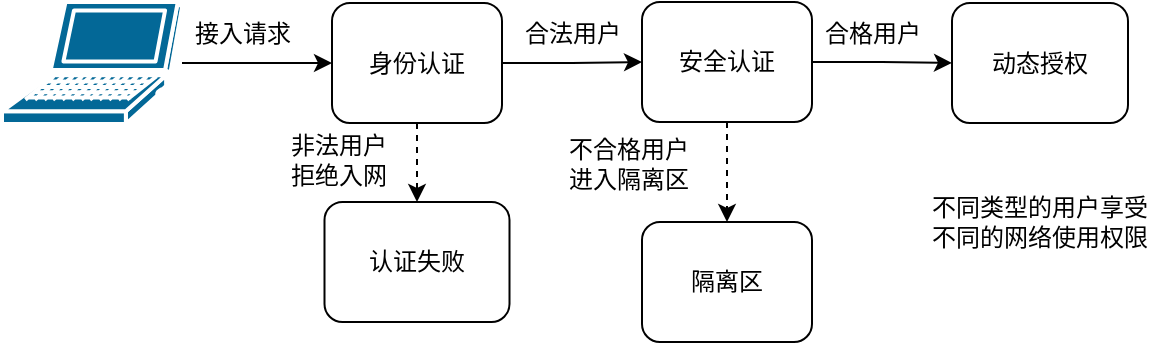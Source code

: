 <mxfile version="22.0.4" type="github">
  <diagram name="第 1 页" id="VND5pcq-Hqs0yGt0yT8e">
    <mxGraphModel dx="1066" dy="725" grid="1" gridSize="10" guides="1" tooltips="1" connect="1" arrows="1" fold="1" page="1" pageScale="1" pageWidth="827" pageHeight="1169" math="0" shadow="0">
      <root>
        <mxCell id="0" />
        <mxCell id="1" parent="0" />
        <mxCell id="fO8qTspgher3NZT-mJDD-20" style="edgeStyle=orthogonalEdgeStyle;rounded=0;orthogonalLoop=1;jettySize=auto;html=1;entryX=0;entryY=0.5;entryDx=0;entryDy=0;fontSize=12;fontFamily=宋体;" parent="1" source="fO8qTspgher3NZT-mJDD-1" target="fO8qTspgher3NZT-mJDD-6" edge="1">
          <mxGeometry relative="1" as="geometry" />
        </mxCell>
        <mxCell id="fO8qTspgher3NZT-mJDD-1" value="" style="shape=mxgraph.cisco.computers_and_peripherals.laptop;sketch=0;html=1;pointerEvents=1;dashed=0;fillColor=#036897;strokeColor=#ffffff;strokeWidth=2;verticalLabelPosition=bottom;verticalAlign=top;align=center;outlineConnect=0;fontSize=12;fontFamily=宋体;" parent="1" vertex="1">
          <mxGeometry x="125" y="290" width="90" height="61" as="geometry" />
        </mxCell>
        <mxCell id="fO8qTspgher3NZT-mJDD-21" value="" style="edgeStyle=orthogonalEdgeStyle;rounded=0;orthogonalLoop=1;jettySize=auto;html=1;fontSize=12;fontFamily=宋体;" parent="1" source="fO8qTspgher3NZT-mJDD-6" target="fO8qTspgher3NZT-mJDD-12" edge="1">
          <mxGeometry relative="1" as="geometry" />
        </mxCell>
        <mxCell id="fO8qTspgher3NZT-mJDD-26" value="合法用户" style="edgeLabel;html=1;align=center;verticalAlign=middle;resizable=0;points=[];fontSize=12;fontFamily=宋体;" parent="fO8qTspgher3NZT-mJDD-21" vertex="1" connectable="0">
          <mxGeometry x="-0.3" y="4" relative="1" as="geometry">
            <mxPoint x="10" y="-11" as="offset" />
          </mxGeometry>
        </mxCell>
        <mxCell id="fO8qTspgher3NZT-mJDD-23" style="edgeStyle=orthogonalEdgeStyle;rounded=0;orthogonalLoop=1;jettySize=auto;html=1;entryX=0.5;entryY=0;entryDx=0;entryDy=0;dashed=1;fontSize=12;fontFamily=宋体;" parent="1" source="fO8qTspgher3NZT-mJDD-6" target="fO8qTspgher3NZT-mJDD-17" edge="1">
          <mxGeometry relative="1" as="geometry" />
        </mxCell>
        <mxCell id="fO8qTspgher3NZT-mJDD-29" value="非法用户&lt;br style=&quot;font-size: 12px;&quot;&gt;拒绝入网" style="edgeLabel;html=1;align=center;verticalAlign=middle;resizable=0;points=[];fontSize=12;fontFamily=宋体;" parent="fO8qTspgher3NZT-mJDD-23" vertex="1" connectable="0">
          <mxGeometry x="-0.542" y="-2" relative="1" as="geometry">
            <mxPoint x="-38" y="9" as="offset" />
          </mxGeometry>
        </mxCell>
        <mxCell id="fO8qTspgher3NZT-mJDD-6" value="身份认证" style="rounded=1;whiteSpace=wrap;html=1;fontSize=12;fontFamily=宋体;" parent="1" vertex="1">
          <mxGeometry x="290" y="290.5" width="85" height="60" as="geometry" />
        </mxCell>
        <mxCell id="fO8qTspgher3NZT-mJDD-22" style="edgeStyle=orthogonalEdgeStyle;rounded=0;orthogonalLoop=1;jettySize=auto;html=1;entryX=0;entryY=0.5;entryDx=0;entryDy=0;fontSize=12;fontFamily=宋体;" parent="1" source="fO8qTspgher3NZT-mJDD-12" target="fO8qTspgher3NZT-mJDD-15" edge="1">
          <mxGeometry relative="1" as="geometry" />
        </mxCell>
        <mxCell id="fO8qTspgher3NZT-mJDD-27" value="合格用户" style="edgeLabel;html=1;align=center;verticalAlign=middle;resizable=0;points=[];fontSize=12;fontFamily=宋体;" parent="fO8qTspgher3NZT-mJDD-22" vertex="1" connectable="0">
          <mxGeometry x="-0.005" y="3" relative="1" as="geometry">
            <mxPoint x="-8" y="-14" as="offset" />
          </mxGeometry>
        </mxCell>
        <mxCell id="fO8qTspgher3NZT-mJDD-24" style="edgeStyle=orthogonalEdgeStyle;rounded=0;orthogonalLoop=1;jettySize=auto;html=1;entryX=0.5;entryY=0;entryDx=0;entryDy=0;dashed=1;fontSize=12;fontFamily=宋体;" parent="1" source="fO8qTspgher3NZT-mJDD-12" target="fO8qTspgher3NZT-mJDD-18" edge="1">
          <mxGeometry relative="1" as="geometry" />
        </mxCell>
        <mxCell id="fO8qTspgher3NZT-mJDD-30" value="不合格用户&lt;br style=&quot;font-size: 12px;&quot;&gt;进入隔离区" style="edgeLabel;html=1;align=center;verticalAlign=middle;resizable=0;points=[];fontSize=12;fontFamily=宋体;" parent="fO8qTspgher3NZT-mJDD-24" vertex="1" connectable="0">
          <mxGeometry x="-0.342" y="-2" relative="1" as="geometry">
            <mxPoint x="-48" y="4" as="offset" />
          </mxGeometry>
        </mxCell>
        <mxCell id="fO8qTspgher3NZT-mJDD-12" value="安全认证" style="rounded=1;whiteSpace=wrap;html=1;fontSize=12;fontFamily=宋体;" parent="1" vertex="1">
          <mxGeometry x="445" y="290" width="85" height="60" as="geometry" />
        </mxCell>
        <mxCell id="fO8qTspgher3NZT-mJDD-15" value="动态授权" style="rounded=1;whiteSpace=wrap;html=1;fontSize=12;fontFamily=宋体;" parent="1" vertex="1">
          <mxGeometry x="600" y="290.5" width="88" height="60" as="geometry" />
        </mxCell>
        <mxCell id="fO8qTspgher3NZT-mJDD-17" value="认证失败" style="rounded=1;whiteSpace=wrap;html=1;fontSize=12;fontFamily=宋体;" parent="1" vertex="1">
          <mxGeometry x="286.25" y="390" width="92.5" height="60" as="geometry" />
        </mxCell>
        <mxCell id="fO8qTspgher3NZT-mJDD-18" value="隔离区" style="rounded=1;whiteSpace=wrap;html=1;fontSize=12;fontFamily=宋体;" parent="1" vertex="1">
          <mxGeometry x="445" y="400" width="85" height="60" as="geometry" />
        </mxCell>
        <mxCell id="fO8qTspgher3NZT-mJDD-25" value="接入请求" style="text;html=1;align=center;verticalAlign=middle;resizable=0;points=[];autosize=1;strokeColor=none;fillColor=none;fontSize=12;fontFamily=宋体;" parent="1" vertex="1">
          <mxGeometry x="210" y="290.5" width="70" height="30" as="geometry" />
        </mxCell>
        <mxCell id="fO8qTspgher3NZT-mJDD-31" value="不同类型的用户享受不同的网络使用权限" style="rounded=1;whiteSpace=wrap;html=1;strokeColor=none;fontSize=12;fontFamily=宋体;" parent="1" vertex="1">
          <mxGeometry x="584" y="370" width="120" height="60" as="geometry" />
        </mxCell>
      </root>
    </mxGraphModel>
  </diagram>
</mxfile>
